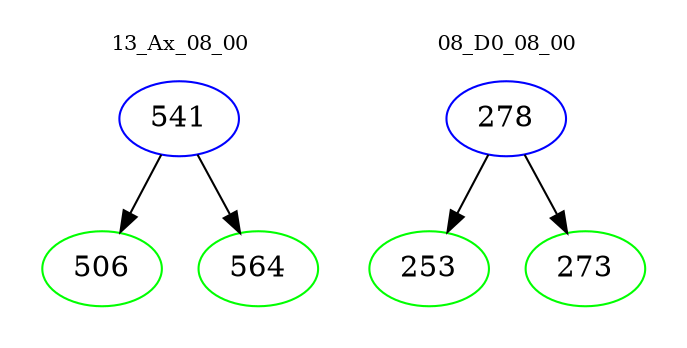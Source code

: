 digraph{
subgraph cluster_0 {
color = white
label = "13_Ax_08_00";
fontsize=10;
T0_541 [label="541", color="blue"]
T0_541 -> T0_506 [color="black"]
T0_506 [label="506", color="green"]
T0_541 -> T0_564 [color="black"]
T0_564 [label="564", color="green"]
}
subgraph cluster_1 {
color = white
label = "08_D0_08_00";
fontsize=10;
T1_278 [label="278", color="blue"]
T1_278 -> T1_253 [color="black"]
T1_253 [label="253", color="green"]
T1_278 -> T1_273 [color="black"]
T1_273 [label="273", color="green"]
}
}
